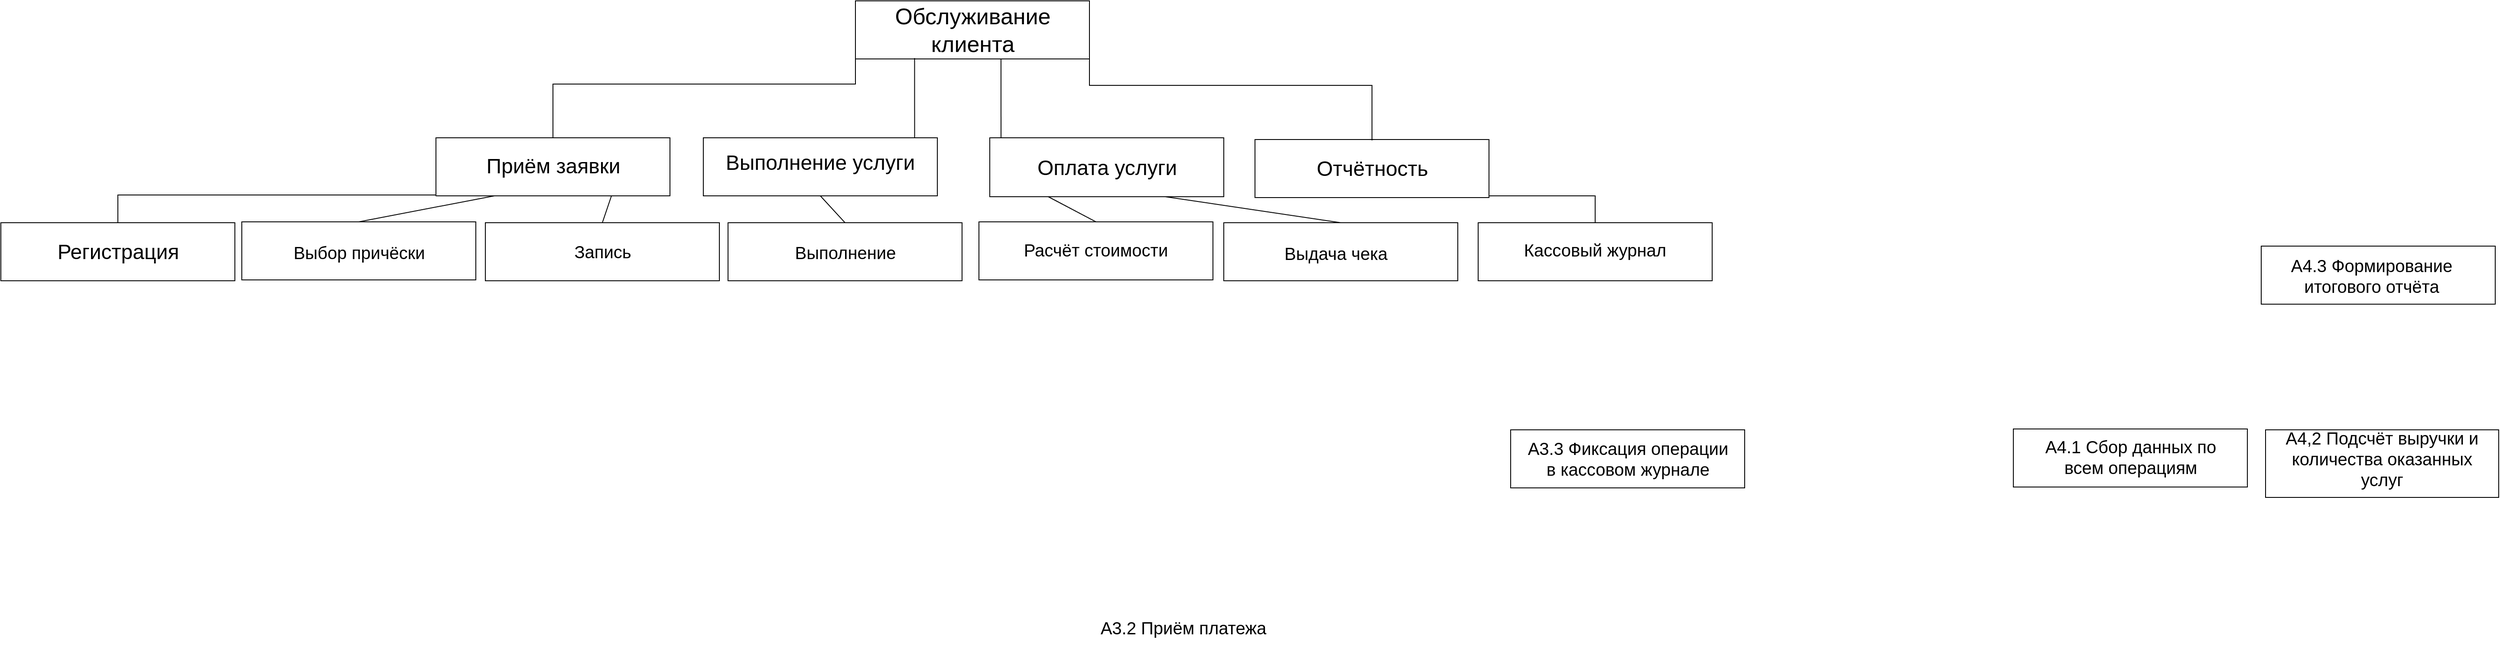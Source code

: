 <mxfile version="28.2.3">
  <diagram name="Страница — 1" id="yLtqsdLyZenQX1GJ1IhD">
    <mxGraphModel dx="3762" dy="1580" grid="0" gridSize="10" guides="1" tooltips="1" connect="1" arrows="1" fold="1" page="0" pageScale="1" pageWidth="827" pageHeight="1169" math="0" shadow="0">
      <root>
        <mxCell id="0" />
        <mxCell id="1" parent="0" />
        <mxCell id="vxo2_MmbldthmeWOhvXQ-1" value="" style="rounded=0;whiteSpace=wrap;html=1;" parent="1" vertex="1">
          <mxGeometry x="78" y="-99" width="270" height="67" as="geometry" />
        </mxCell>
        <mxCell id="vxo2_MmbldthmeWOhvXQ-5" value="Обслуживание клиента" style="text;strokeColor=none;fillColor=none;html=1;align=center;verticalAlign=middle;whiteSpace=wrap;rounded=0;fontSize=26;strokeWidth=1;" parent="1" vertex="1">
          <mxGeometry x="79" y="-98" width="269" height="65" as="geometry" />
        </mxCell>
        <mxCell id="vxo2_MmbldthmeWOhvXQ-38" value="" style="rounded=0;whiteSpace=wrap;html=1;" parent="1" vertex="1">
          <mxGeometry x="-406" y="59" width="270" height="67" as="geometry" />
        </mxCell>
        <mxCell id="vxo2_MmbldthmeWOhvXQ-39" value="&lt;font style=&quot;font-size: 24px;&quot;&gt;Приём заявки&lt;/font&gt;" style="text;html=1;align=center;verticalAlign=middle;whiteSpace=wrap;rounded=0;fontSize=20;" parent="1" vertex="1">
          <mxGeometry x="-393.5" y="59" width="245" height="65" as="geometry" />
        </mxCell>
        <mxCell id="T-Rxa87JrUxMpe1Wu-bd-1" value="" style="rounded=0;whiteSpace=wrap;html=1;" parent="1" vertex="1">
          <mxGeometry x="-97.5" y="59" width="270" height="67" as="geometry" />
        </mxCell>
        <mxCell id="T-Rxa87JrUxMpe1Wu-bd-2" value="&lt;div&gt;&lt;font style=&quot;font-size: 24px;&quot;&gt;Выполнение услуги&lt;/font&gt;&lt;/div&gt;" style="text;html=1;align=center;verticalAlign=middle;whiteSpace=wrap;rounded=0;fontSize=20;" parent="1" vertex="1">
          <mxGeometry x="-85" y="55" width="245" height="65" as="geometry" />
        </mxCell>
        <mxCell id="T-Rxa87JrUxMpe1Wu-bd-7" value="" style="rounded=0;whiteSpace=wrap;html=1;" parent="1" vertex="1">
          <mxGeometry x="233" y="59" width="270" height="68" as="geometry" />
        </mxCell>
        <mxCell id="T-Rxa87JrUxMpe1Wu-bd-12" value="&lt;div&gt;&lt;font style=&quot;font-size: 24px;&quot;&gt;Оплата услуги&lt;/font&gt;&lt;/div&gt;" style="text;html=1;align=center;verticalAlign=middle;whiteSpace=wrap;rounded=0;fontSize=20;" parent="1" vertex="1">
          <mxGeometry x="245.5" y="67" width="245" height="53" as="geometry" />
        </mxCell>
        <mxCell id="T-Rxa87JrUxMpe1Wu-bd-14" value="" style="rounded=0;whiteSpace=wrap;html=1;" parent="1" vertex="1">
          <mxGeometry x="539" y="61" width="270" height="67" as="geometry" />
        </mxCell>
        <mxCell id="T-Rxa87JrUxMpe1Wu-bd-15" value="&lt;font style=&quot;font-size: 24px;&quot;&gt;Отчётность&lt;/font&gt;" style="text;html=1;align=center;verticalAlign=middle;whiteSpace=wrap;rounded=0;fontSize=20;" parent="1" vertex="1">
          <mxGeometry x="551.5" y="62" width="245" height="65" as="geometry" />
        </mxCell>
        <mxCell id="T-Rxa87JrUxMpe1Wu-bd-19" value="" style="rounded=0;whiteSpace=wrap;html=1;" parent="1" vertex="1">
          <mxGeometry x="-908" y="157" width="270" height="67" as="geometry" />
        </mxCell>
        <mxCell id="T-Rxa87JrUxMpe1Wu-bd-28" value="" style="rounded=0;whiteSpace=wrap;html=1;" parent="1" vertex="1">
          <mxGeometry x="-630" y="156" width="270" height="67" as="geometry" />
        </mxCell>
        <mxCell id="T-Rxa87JrUxMpe1Wu-bd-29" value="" style="rounded=0;whiteSpace=wrap;html=1;" parent="1" vertex="1">
          <mxGeometry x="-69" y="157" width="270" height="67" as="geometry" />
        </mxCell>
        <mxCell id="T-Rxa87JrUxMpe1Wu-bd-30" value="" style="rounded=0;whiteSpace=wrap;html=1;" parent="1" vertex="1">
          <mxGeometry x="-349" y="157" width="270" height="67" as="geometry" />
        </mxCell>
        <mxCell id="T-Rxa87JrUxMpe1Wu-bd-35" value="" style="rounded=0;whiteSpace=wrap;html=1;" parent="1" vertex="1">
          <mxGeometry x="220.5" y="156" width="270" height="67" as="geometry" />
        </mxCell>
        <mxCell id="T-Rxa87JrUxMpe1Wu-bd-36" value="" style="rounded=0;whiteSpace=wrap;html=1;" parent="1" vertex="1">
          <mxGeometry x="503" y="157" width="270" height="67" as="geometry" />
        </mxCell>
        <mxCell id="T-Rxa87JrUxMpe1Wu-bd-37" value="" style="rounded=0;whiteSpace=wrap;html=1;" parent="1" vertex="1">
          <mxGeometry x="834" y="396" width="270" height="67" as="geometry" />
        </mxCell>
        <mxCell id="T-Rxa87JrUxMpe1Wu-bd-38" value="Расчёт стоимости" style="text;html=1;align=center;verticalAlign=middle;whiteSpace=wrap;rounded=0;fontSize=20;" parent="1" vertex="1">
          <mxGeometry x="233" y="155" width="245" height="65" as="geometry" />
        </mxCell>
        <mxCell id="T-Rxa87JrUxMpe1Wu-bd-39" value="A3.2 Приём платежа" style="text;html=1;align=center;verticalAlign=middle;whiteSpace=wrap;rounded=0;fontSize=20;" parent="1" vertex="1">
          <mxGeometry x="334" y="591" width="245" height="65" as="geometry" />
        </mxCell>
        <mxCell id="T-Rxa87JrUxMpe1Wu-bd-40" value="A3.3 Фиксация операции в кассовом журнале" style="text;html=1;align=center;verticalAlign=middle;whiteSpace=wrap;rounded=0;fontSize=20;" parent="1" vertex="1">
          <mxGeometry x="846.5" y="396" width="245" height="65" as="geometry" />
        </mxCell>
        <mxCell id="T-Rxa87JrUxMpe1Wu-bd-41" value="" style="rounded=0;whiteSpace=wrap;html=1;" parent="1" vertex="1">
          <mxGeometry x="796.5" y="157" width="270" height="67" as="geometry" />
        </mxCell>
        <mxCell id="T-Rxa87JrUxMpe1Wu-bd-42" value="" style="rounded=0;whiteSpace=wrap;html=1;" parent="1" vertex="1">
          <mxGeometry x="1414" y="395" width="270" height="67" as="geometry" />
        </mxCell>
        <mxCell id="T-Rxa87JrUxMpe1Wu-bd-43" value="" style="rounded=0;whiteSpace=wrap;html=1;" parent="1" vertex="1">
          <mxGeometry x="1705" y="396" width="269" height="78" as="geometry" />
        </mxCell>
        <mxCell id="T-Rxa87JrUxMpe1Wu-bd-44" value="Кассовый журнал" style="text;html=1;align=center;verticalAlign=middle;whiteSpace=wrap;rounded=0;fontSize=20;" parent="1" vertex="1">
          <mxGeometry x="809" y="155" width="245" height="65" as="geometry" />
        </mxCell>
        <mxCell id="T-Rxa87JrUxMpe1Wu-bd-45" value="A4.1 Сбор данных по всем операциям" style="text;html=1;align=center;verticalAlign=middle;whiteSpace=wrap;rounded=0;fontSize=20;" parent="1" vertex="1">
          <mxGeometry x="1426.5" y="394" width="245" height="65" as="geometry" />
        </mxCell>
        <mxCell id="T-Rxa87JrUxMpe1Wu-bd-46" value="A4,2 Подсчёт выручки и количества оказанных услуг" style="text;html=1;align=center;verticalAlign=middle;whiteSpace=wrap;rounded=0;fontSize=20;" parent="1" vertex="1">
          <mxGeometry x="1716.5" y="396" width="245" height="65" as="geometry" />
        </mxCell>
        <mxCell id="T-Rxa87JrUxMpe1Wu-bd-47" value="" style="rounded=0;whiteSpace=wrap;html=1;" parent="1" vertex="1">
          <mxGeometry x="1700" y="184" width="270" height="67" as="geometry" />
        </mxCell>
        <mxCell id="T-Rxa87JrUxMpe1Wu-bd-48" value="A4.3 Формирование итогового отчёта" style="text;html=1;align=center;verticalAlign=middle;whiteSpace=wrap;rounded=0;fontSize=20;" parent="1" vertex="1">
          <mxGeometry x="1704.5" y="185" width="245" height="65" as="geometry" />
        </mxCell>
        <mxCell id="9bJHdyzDj5cxUiMBhojS-13" value="" style="endArrow=none;html=1;rounded=0;elbow=vertical;entryX=0;entryY=0.5;entryDx=0;entryDy=0;exitX=0.5;exitY=0;exitDx=0;exitDy=0;edgeStyle=elbowEdgeStyle;" edge="1" parent="1" source="vxo2_MmbldthmeWOhvXQ-39" target="vxo2_MmbldthmeWOhvXQ-1">
          <mxGeometry width="50" height="50" relative="1" as="geometry">
            <mxPoint x="-171" y="-7" as="sourcePoint" />
            <mxPoint x="-121" y="-57" as="targetPoint" />
          </mxGeometry>
        </mxCell>
        <mxCell id="9bJHdyzDj5cxUiMBhojS-14" value="" style="endArrow=none;html=1;rounded=0;elbow=vertical;entryX=0.5;entryY=0;entryDx=0;entryDy=0;exitX=1;exitY=0.5;exitDx=0;exitDy=0;edgeStyle=elbowEdgeStyle;" edge="1" parent="1" source="vxo2_MmbldthmeWOhvXQ-5" target="T-Rxa87JrUxMpe1Wu-bd-15">
          <mxGeometry width="50" height="50" relative="1" as="geometry">
            <mxPoint x="543" y="80" as="sourcePoint" />
            <mxPoint x="896" y="-46" as="targetPoint" />
          </mxGeometry>
        </mxCell>
        <mxCell id="9bJHdyzDj5cxUiMBhojS-18" value="" style="endArrow=none;html=1;rounded=0;exitX=0.944;exitY=0.056;exitDx=0;exitDy=0;exitPerimeter=0;entryX=0.25;entryY=1;entryDx=0;entryDy=0;" edge="1" parent="1" source="T-Rxa87JrUxMpe1Wu-bd-2" target="vxo2_MmbldthmeWOhvXQ-5">
          <mxGeometry width="50" height="50" relative="1" as="geometry">
            <mxPoint x="136" y="37" as="sourcePoint" />
            <mxPoint x="150" y="-16" as="targetPoint" />
          </mxGeometry>
        </mxCell>
        <mxCell id="9bJHdyzDj5cxUiMBhojS-19" value="" style="endArrow=none;html=1;rounded=0;exitX=0.048;exitY=0;exitDx=0;exitDy=0;exitPerimeter=0;entryX=0.622;entryY=1;entryDx=0;entryDy=0;entryPerimeter=0;" edge="1" parent="1" source="T-Rxa87JrUxMpe1Wu-bd-7" target="vxo2_MmbldthmeWOhvXQ-1">
          <mxGeometry width="50" height="50" relative="1" as="geometry">
            <mxPoint x="245" y="58" as="sourcePoint" />
            <mxPoint x="246" y="-32" as="targetPoint" />
          </mxGeometry>
        </mxCell>
        <mxCell id="9bJHdyzDj5cxUiMBhojS-20" value="&lt;font style=&quot;font-size: 24px;&quot;&gt;Регистрация&lt;/font&gt;" style="text;html=1;align=center;verticalAlign=middle;whiteSpace=wrap;rounded=0;fontSize=20;" vertex="1" parent="1">
          <mxGeometry x="-895.5" y="158" width="245" height="65" as="geometry" />
        </mxCell>
        <mxCell id="9bJHdyzDj5cxUiMBhojS-21" value="" style="endArrow=none;html=1;rounded=0;entryX=0;entryY=0.5;entryDx=0;entryDy=0;exitX=0.5;exitY=0;exitDx=0;exitDy=0;edgeStyle=elbowEdgeStyle;elbow=vertical;" edge="1" parent="1" source="T-Rxa87JrUxMpe1Wu-bd-19" target="vxo2_MmbldthmeWOhvXQ-38">
          <mxGeometry width="50" height="50" relative="1" as="geometry">
            <mxPoint x="-542" y="99" as="sourcePoint" />
            <mxPoint x="-492" y="49" as="targetPoint" />
          </mxGeometry>
        </mxCell>
        <mxCell id="9bJHdyzDj5cxUiMBhojS-24" value="" style="endArrow=none;html=1;rounded=0;exitX=0.5;exitY=0;exitDx=0;exitDy=0;entryX=0.25;entryY=1;entryDx=0;entryDy=0;" edge="1" parent="1" source="T-Rxa87JrUxMpe1Wu-bd-28" target="vxo2_MmbldthmeWOhvXQ-38">
          <mxGeometry width="50" height="50" relative="1" as="geometry">
            <mxPoint x="-272" y="159" as="sourcePoint" />
            <mxPoint x="-274" y="128" as="targetPoint" />
          </mxGeometry>
        </mxCell>
        <mxCell id="9bJHdyzDj5cxUiMBhojS-27" value="Запись" style="text;html=1;align=center;verticalAlign=middle;whiteSpace=wrap;rounded=0;fontSize=20;" vertex="1" parent="1">
          <mxGeometry x="-336.5" y="157" width="245" height="65" as="geometry" />
        </mxCell>
        <mxCell id="9bJHdyzDj5cxUiMBhojS-28" value="" style="endArrow=none;html=1;rounded=0;exitX=1;exitY=0.5;exitDx=0;exitDy=0;entryX=0.5;entryY=0;entryDx=0;entryDy=0;edgeStyle=elbowEdgeStyle;elbow=vertical;" edge="1" parent="1" source="T-Rxa87JrUxMpe1Wu-bd-14" target="T-Rxa87JrUxMpe1Wu-bd-41">
          <mxGeometry width="50" height="50" relative="1" as="geometry">
            <mxPoint x="946" y="102" as="sourcePoint" />
            <mxPoint x="996" y="52" as="targetPoint" />
          </mxGeometry>
        </mxCell>
        <mxCell id="9bJHdyzDj5cxUiMBhojS-29" value="" style="endArrow=none;html=1;rounded=0;exitX=0.5;exitY=0;exitDx=0;exitDy=0;entryX=0.75;entryY=1;entryDx=0;entryDy=0;" edge="1" parent="1" source="T-Rxa87JrUxMpe1Wu-bd-30" target="vxo2_MmbldthmeWOhvXQ-38">
          <mxGeometry width="50" height="50" relative="1" as="geometry">
            <mxPoint x="-76" y="305" as="sourcePoint" />
            <mxPoint x="-210" y="136" as="targetPoint" />
          </mxGeometry>
        </mxCell>
        <mxCell id="9bJHdyzDj5cxUiMBhojS-30" value="Выбор причёски" style="text;html=1;align=center;verticalAlign=middle;whiteSpace=wrap;rounded=0;fontSize=20;" vertex="1" parent="1">
          <mxGeometry x="-617.5" y="158" width="245" height="65" as="geometry" />
        </mxCell>
        <mxCell id="9bJHdyzDj5cxUiMBhojS-31" value="" style="endArrow=none;html=1;rounded=0;entryX=0.5;entryY=1;entryDx=0;entryDy=0;exitX=0.5;exitY=0;exitDx=0;exitDy=0;" edge="1" parent="1" source="T-Rxa87JrUxMpe1Wu-bd-29" target="T-Rxa87JrUxMpe1Wu-bd-1">
          <mxGeometry width="50" height="50" relative="1" as="geometry">
            <mxPoint x="123" y="313" as="sourcePoint" />
            <mxPoint x="173" y="263" as="targetPoint" />
          </mxGeometry>
        </mxCell>
        <mxCell id="9bJHdyzDj5cxUiMBhojS-32" value="Выполнение" style="text;html=1;align=center;verticalAlign=middle;whiteSpace=wrap;rounded=0;fontSize=20;" vertex="1" parent="1">
          <mxGeometry x="-56.5" y="158" width="245" height="65" as="geometry" />
        </mxCell>
        <mxCell id="9bJHdyzDj5cxUiMBhojS-33" value="" style="endArrow=none;html=1;rounded=0;entryX=0.25;entryY=1;entryDx=0;entryDy=0;exitX=0.5;exitY=0;exitDx=0;exitDy=0;" edge="1" parent="1" source="T-Rxa87JrUxMpe1Wu-bd-35" target="T-Rxa87JrUxMpe1Wu-bd-7">
          <mxGeometry width="50" height="50" relative="1" as="geometry">
            <mxPoint x="351" y="324" as="sourcePoint" />
            <mxPoint x="332" y="251" as="targetPoint" />
          </mxGeometry>
        </mxCell>
        <mxCell id="9bJHdyzDj5cxUiMBhojS-34" value="" style="endArrow=none;html=1;rounded=0;entryX=0.75;entryY=1;entryDx=0;entryDy=0;exitX=0.5;exitY=0;exitDx=0;exitDy=0;" edge="1" parent="1" source="T-Rxa87JrUxMpe1Wu-bd-36" target="T-Rxa87JrUxMpe1Wu-bd-7">
          <mxGeometry width="50" height="50" relative="1" as="geometry">
            <mxPoint x="605" y="309" as="sourcePoint" />
            <mxPoint x="550" y="280" as="targetPoint" />
          </mxGeometry>
        </mxCell>
        <mxCell id="9bJHdyzDj5cxUiMBhojS-35" value="Выдача чека" style="text;html=1;align=center;verticalAlign=middle;whiteSpace=wrap;rounded=0;fontSize=20;" vertex="1" parent="1">
          <mxGeometry x="510" y="159" width="245" height="65" as="geometry" />
        </mxCell>
      </root>
    </mxGraphModel>
  </diagram>
</mxfile>
